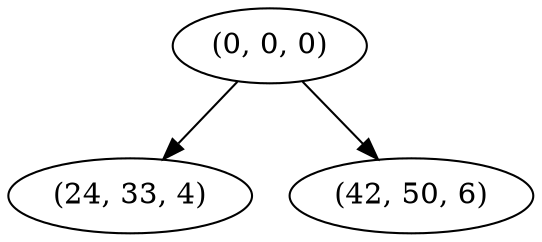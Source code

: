 digraph tree {
    "(0, 0, 0)";
    "(24, 33, 4)";
    "(42, 50, 6)";
    "(0, 0, 0)" -> "(24, 33, 4)";
    "(0, 0, 0)" -> "(42, 50, 6)";
}
